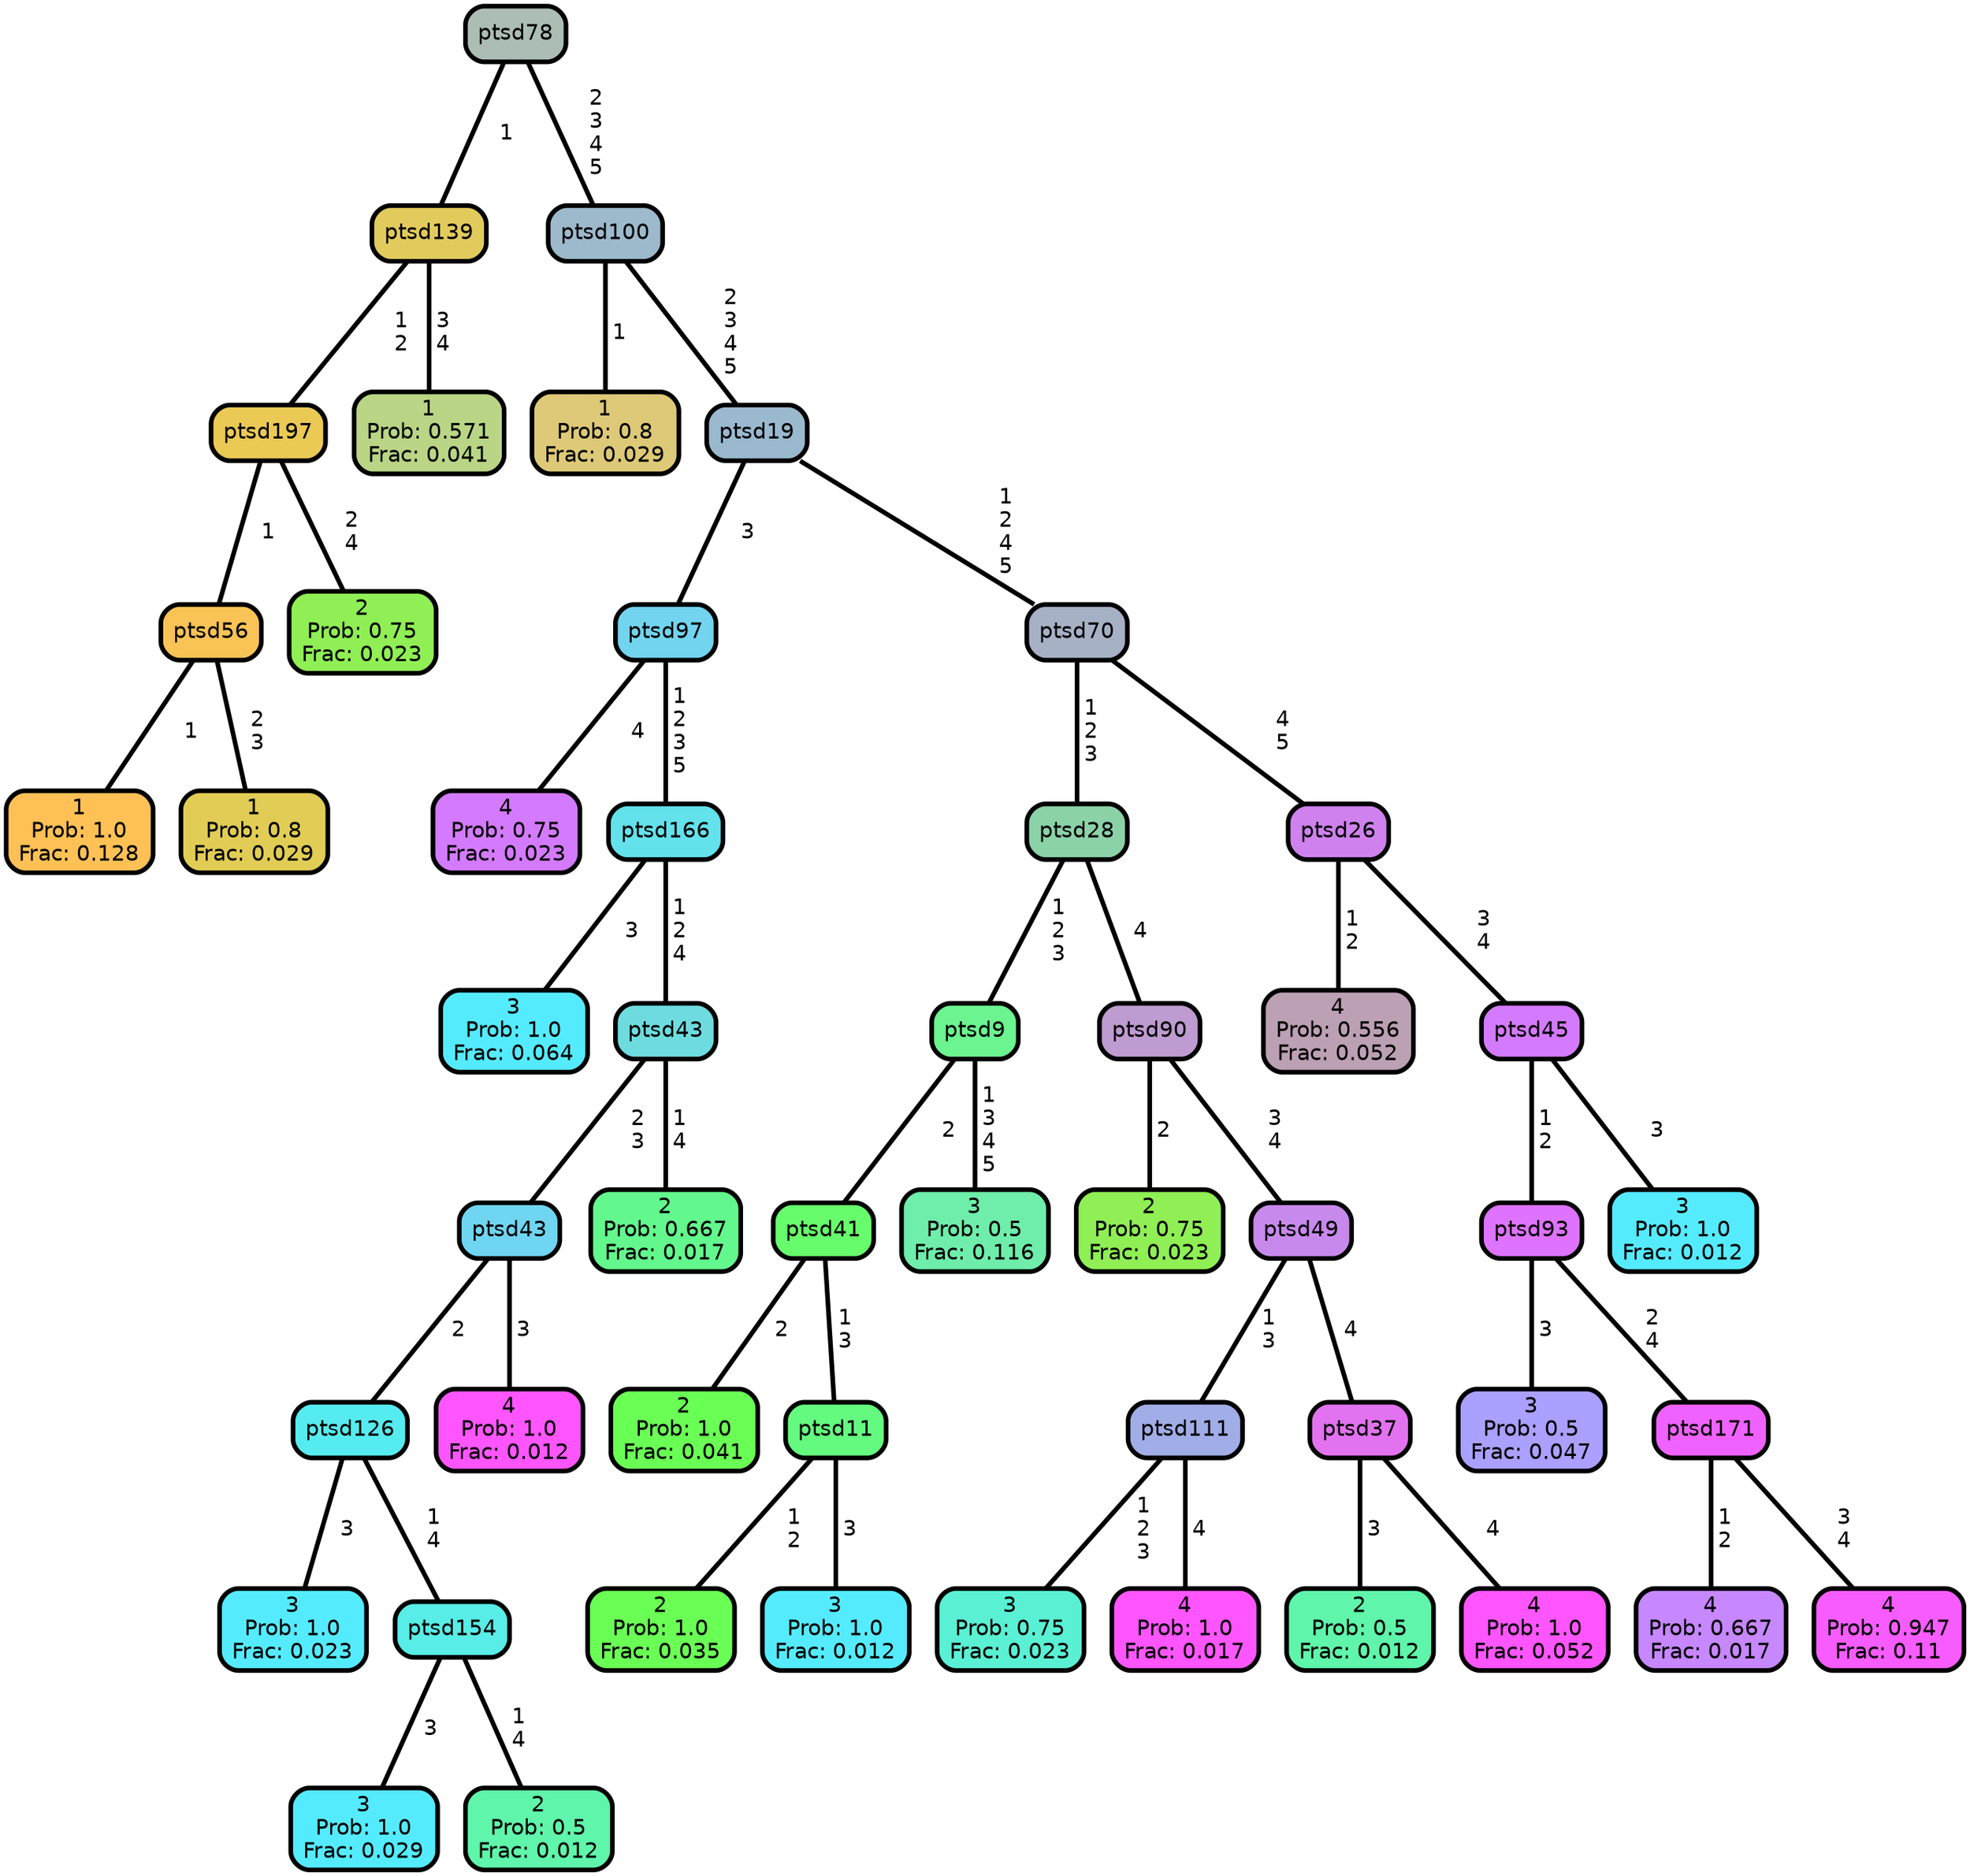 graph Tree {
node [shape=box, style="filled, rounded",color="black",penwidth="3",fontcolor="black",                 fontname=helvetica] ;
graph [ranksep="0 equally", splines=straight,                 bgcolor=transparent, dpi=200] ;
edge [fontname=helvetica, color=black] ;
0 [label="1
Prob: 1.0
Frac: 0.128", fillcolor="#ffc155"] ;
1 [label="ptsd56", fillcolor="#f9c355"] ;
2 [label="1
Prob: 0.8
Frac: 0.029", fillcolor="#e1cd55"] ;
3 [label="ptsd197", fillcolor="#ebc955"] ;
4 [label="2
Prob: 0.75
Frac: 0.023", fillcolor="#8fef55"] ;
5 [label="ptsd139", fillcolor="#e2cb5d"] ;
6 [label="1
Prob: 0.571
Frac: 0.041", fillcolor="#b9d585"] ;
7 [label="ptsd78", fillcolor="#acbeb3"] ;
8 [label="1
Prob: 0.8
Frac: 0.029", fillcolor="#ddc977"] ;
9 [label="ptsd100", fillcolor="#9dbacc"] ;
10 [label="4
Prob: 0.75
Frac: 0.023", fillcolor="#d47aff"] ;
11 [label="ptsd97", fillcolor="#72d4ee"] ;
12 [label="3
Prob: 1.0
Frac: 0.064", fillcolor="#55ebff"] ;
13 [label="ptsd166", fillcolor="#63e2ec"] ;
14 [label="3
Prob: 1.0
Frac: 0.023", fillcolor="#55ebff"] ;
15 [label="ptsd126", fillcolor="#56ecef"] ;
16 [label="3
Prob: 1.0
Frac: 0.029", fillcolor="#55ebff"] ;
17 [label="ptsd154", fillcolor="#58ede6"] ;
18 [label="2
Prob: 0.5
Frac: 0.012", fillcolor="#5ff5aa"] ;
19 [label="ptsd43", fillcolor="#70d5f1"] ;
20 [label="4
Prob: 1.0
Frac: 0.012", fillcolor="#ff55ff"] ;
21 [label="ptsd43", fillcolor="#6edcdf"] ;
22 [label="2
Prob: 0.667
Frac: 0.017", fillcolor="#63f88d"] ;
23 [label="ptsd19", fillcolor="#9ab9cf"] ;
24 [label="2
Prob: 1.0
Frac: 0.041", fillcolor="#6aff55"] ;
25 [label="ptsd41", fillcolor="#67fc6b"] ;
26 [label="2
Prob: 1.0
Frac: 0.035", fillcolor="#6aff55"] ;
27 [label="ptsd11", fillcolor="#64fa7f"] ;
28 [label="3
Prob: 1.0
Frac: 0.012", fillcolor="#55ebff"] ;
29 [label="ptsd9", fillcolor="#6bf48f"] ;
30 [label="3
Prob: 0.5
Frac: 0.116", fillcolor="#6eeeaa"] ;
31 [label="ptsd28", fillcolor="#8bd2a8"] ;
32 [label="2
Prob: 0.75
Frac: 0.023", fillcolor="#8fef55"] ;
33 [label="ptsd90", fillcolor="#be9bd0"] ;
34 [label="3
Prob: 0.75
Frac: 0.023", fillcolor="#5af0d4"] ;
35 [label="ptsd111", fillcolor="#a0ade6"] ;
36 [label="4
Prob: 1.0
Frac: 0.017", fillcolor="#ff55ff"] ;
37 [label="ptsd49", fillcolor="#c889ec"] ;
38 [label="2
Prob: 0.5
Frac: 0.012", fillcolor="#5ff5aa"] ;
39 [label="ptsd37", fillcolor="#e272ef"] ;
40 [label="4
Prob: 1.0
Frac: 0.052", fillcolor="#ff55ff"] ;
41 [label="ptsd70", fillcolor="#a7b1c5"] ;
42 [label="4
Prob: 0.556
Frac: 0.052", fillcolor="#bca0b3"] ;
43 [label="ptsd26", fillcolor="#cf82ee"] ;
44 [label="3
Prob: 0.5
Frac: 0.047", fillcolor="#aaa0ff"] ;
45 [label="ptsd93", fillcolor="#dd73ff"] ;
46 [label="4
Prob: 0.667
Frac: 0.017", fillcolor="#c687ff"] ;
47 [label="ptsd171", fillcolor="#ef62ff"] ;
48 [label="4
Prob: 0.947
Frac: 0.11", fillcolor="#f65cff"] ;
49 [label="ptsd45", fillcolor="#d47aff"] ;
50 [label="3
Prob: 1.0
Frac: 0.012", fillcolor="#55ebff"] ;
1 -- 0 [label=" 1",penwidth=3] ;
1 -- 2 [label=" 2\n 3",penwidth=3] ;
3 -- 1 [label=" 1",penwidth=3] ;
3 -- 4 [label=" 2\n 4",penwidth=3] ;
5 -- 3 [label=" 1\n 2",penwidth=3] ;
5 -- 6 [label=" 3\n 4",penwidth=3] ;
7 -- 5 [label=" 1",penwidth=3] ;
7 -- 9 [label=" 2\n 3\n 4\n 5",penwidth=3] ;
9 -- 8 [label=" 1",penwidth=3] ;
9 -- 23 [label=" 2\n 3\n 4\n 5",penwidth=3] ;
11 -- 10 [label=" 4",penwidth=3] ;
11 -- 13 [label=" 1\n 2\n 3\n 5",penwidth=3] ;
13 -- 12 [label=" 3",penwidth=3] ;
13 -- 21 [label=" 1\n 2\n 4",penwidth=3] ;
15 -- 14 [label=" 3",penwidth=3] ;
15 -- 17 [label=" 1\n 4",penwidth=3] ;
17 -- 16 [label=" 3",penwidth=3] ;
17 -- 18 [label=" 1\n 4",penwidth=3] ;
19 -- 15 [label=" 2",penwidth=3] ;
19 -- 20 [label=" 3",penwidth=3] ;
21 -- 19 [label=" 2\n 3",penwidth=3] ;
21 -- 22 [label=" 1\n 4",penwidth=3] ;
23 -- 11 [label=" 3",penwidth=3] ;
23 -- 41 [label=" 1\n 2\n 4\n 5",penwidth=3] ;
25 -- 24 [label=" 2",penwidth=3] ;
25 -- 27 [label=" 1\n 3",penwidth=3] ;
27 -- 26 [label=" 1\n 2",penwidth=3] ;
27 -- 28 [label=" 3",penwidth=3] ;
29 -- 25 [label=" 2",penwidth=3] ;
29 -- 30 [label=" 1\n 3\n 4\n 5",penwidth=3] ;
31 -- 29 [label=" 1\n 2\n 3",penwidth=3] ;
31 -- 33 [label=" 4",penwidth=3] ;
33 -- 32 [label=" 2",penwidth=3] ;
33 -- 37 [label=" 3\n 4",penwidth=3] ;
35 -- 34 [label=" 1\n 2\n 3",penwidth=3] ;
35 -- 36 [label=" 4",penwidth=3] ;
37 -- 35 [label=" 1\n 3",penwidth=3] ;
37 -- 39 [label=" 4",penwidth=3] ;
39 -- 38 [label=" 3",penwidth=3] ;
39 -- 40 [label=" 4",penwidth=3] ;
41 -- 31 [label=" 1\n 2\n 3",penwidth=3] ;
41 -- 43 [label=" 4\n 5",penwidth=3] ;
43 -- 42 [label=" 1\n 2",penwidth=3] ;
43 -- 49 [label=" 3\n 4",penwidth=3] ;
45 -- 44 [label=" 3",penwidth=3] ;
45 -- 47 [label=" 2\n 4",penwidth=3] ;
47 -- 46 [label=" 1\n 2",penwidth=3] ;
47 -- 48 [label=" 3\n 4",penwidth=3] ;
49 -- 45 [label=" 1\n 2",penwidth=3] ;
49 -- 50 [label=" 3",penwidth=3] ;
{rank = same;}}